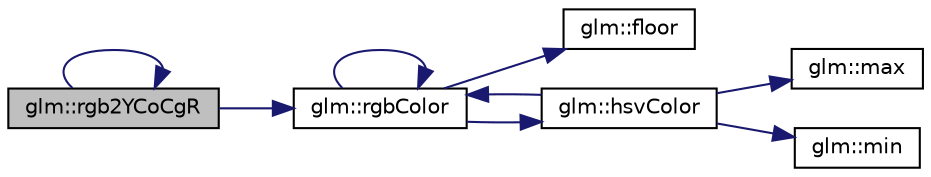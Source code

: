 digraph "glm::rgb2YCoCgR"
{
 // LATEX_PDF_SIZE
  edge [fontname="Helvetica",fontsize="10",labelfontname="Helvetica",labelfontsize="10"];
  node [fontname="Helvetica",fontsize="10",shape=record];
  rankdir="LR";
  Node1 [label="glm::rgb2YCoCgR",height=0.2,width=0.4,color="black", fillcolor="grey75", style="filled", fontcolor="black",tooltip=" "];
  Node1 -> Node1 [color="midnightblue",fontsize="10",style="solid",fontname="Helvetica"];
  Node1 -> Node2 [color="midnightblue",fontsize="10",style="solid",fontname="Helvetica"];
  Node2 [label="glm::rgbColor",height=0.2,width=0.4,color="black", fillcolor="white", style="filled",URL="$group__gtx__color__space.html#ga36b0619e31daf57bc4a54dac2dcf34b7",tooltip=" "];
  Node2 -> Node3 [color="midnightblue",fontsize="10",style="solid",fontname="Helvetica"];
  Node3 [label="glm::floor",height=0.2,width=0.4,color="black", fillcolor="white", style="filled",URL="$group__core__func__common.html#ga568b822b78f045f77c3325e165b44d5d",tooltip=" "];
  Node2 -> Node4 [color="midnightblue",fontsize="10",style="solid",fontname="Helvetica"];
  Node4 [label="glm::hsvColor",height=0.2,width=0.4,color="black", fillcolor="white", style="filled",URL="$group__gtx__color__space.html#gae72039c00a7be2f03a3b94b37a54349a",tooltip=" "];
  Node4 -> Node5 [color="midnightblue",fontsize="10",style="solid",fontname="Helvetica"];
  Node5 [label="glm::max",height=0.2,width=0.4,color="black", fillcolor="white", style="filled",URL="$group__core__func__common.html#ga98caa7f95a94c86a86ebce893a45326c",tooltip=" "];
  Node4 -> Node6 [color="midnightblue",fontsize="10",style="solid",fontname="Helvetica"];
  Node6 [label="glm::min",height=0.2,width=0.4,color="black", fillcolor="white", style="filled",URL="$group__core__func__common.html#ga2c2bde1cec025b7ddff83c74a1113719",tooltip=" "];
  Node4 -> Node2 [color="midnightblue",fontsize="10",style="solid",fontname="Helvetica"];
  Node2 -> Node2 [color="midnightblue",fontsize="10",style="solid",fontname="Helvetica"];
}
